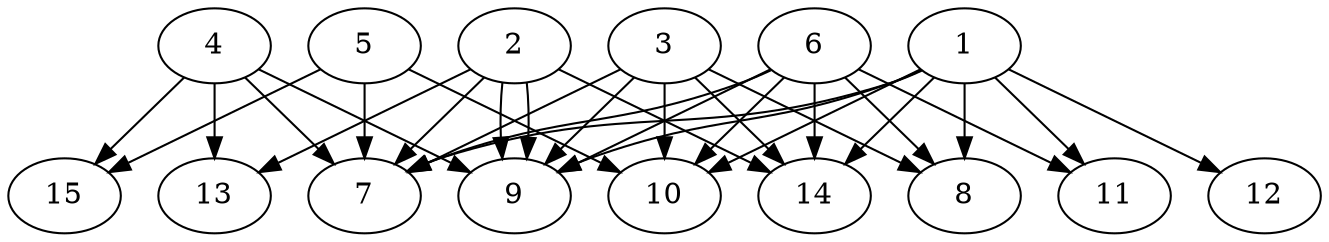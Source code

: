 // DAG automatically generated by daggen at Thu Oct  3 13:59:26 2019
// ./daggen --dot -n 15 --ccr 0.4 --fat 0.9 --regular 0.5 --density 0.9 --mindata 5242880 --maxdata 52428800 
digraph G {
  1 [size="106542080", alpha="0.19", expect_size="42616832"] 
  1 -> 7 [size ="42616832"]
  1 -> 8 [size ="42616832"]
  1 -> 9 [size ="42616832"]
  1 -> 10 [size ="42616832"]
  1 -> 11 [size ="42616832"]
  1 -> 12 [size ="42616832"]
  1 -> 14 [size ="42616832"]
  2 [size="17395200", alpha="0.08", expect_size="6958080"] 
  2 -> 7 [size ="6958080"]
  2 -> 9 [size ="6958080"]
  2 -> 9 [size ="6958080"]
  2 -> 13 [size ="6958080"]
  2 -> 14 [size ="6958080"]
  3 [size="84067840", alpha="0.11", expect_size="33627136"] 
  3 -> 7 [size ="33627136"]
  3 -> 8 [size ="33627136"]
  3 -> 9 [size ="33627136"]
  3 -> 10 [size ="33627136"]
  3 -> 14 [size ="33627136"]
  4 [size="83624960", alpha="0.13", expect_size="33449984"] 
  4 -> 7 [size ="33449984"]
  4 -> 9 [size ="33449984"]
  4 -> 13 [size ="33449984"]
  4 -> 15 [size ="33449984"]
  5 [size="72627200", alpha="0.15", expect_size="29050880"] 
  5 -> 7 [size ="29050880"]
  5 -> 10 [size ="29050880"]
  5 -> 15 [size ="29050880"]
  6 [size="17920000", alpha="0.09", expect_size="7168000"] 
  6 -> 7 [size ="7168000"]
  6 -> 8 [size ="7168000"]
  6 -> 9 [size ="7168000"]
  6 -> 10 [size ="7168000"]
  6 -> 11 [size ="7168000"]
  6 -> 14 [size ="7168000"]
  7 [size="130024960", alpha="0.20", expect_size="52009984"] 
  8 [size="19348480", alpha="0.09", expect_size="7739392"] 
  9 [size="49070080", alpha="0.17", expect_size="19628032"] 
  10 [size="63900160", alpha="0.19", expect_size="25560064"] 
  11 [size="60587520", alpha="0.09", expect_size="24235008"] 
  12 [size="55741440", alpha="0.02", expect_size="22296576"] 
  13 [size="104376320", alpha="0.04", expect_size="41750528"] 
  14 [size="51338240", alpha="0.15", expect_size="20535296"] 
  15 [size="128389120", alpha="0.17", expect_size="51355648"] 
}
